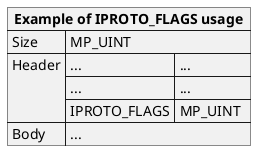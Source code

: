 @startuml

skinparam {
    HyperlinkColor #0077FF
    FontColor #313131
    BorderColor #313131
    BackgroundColor transparent
}

json "**Example of IPROTO_FLAGS usage**" as flags_example {
    "Size": "MP_UINT",
    "Header": {
      "...": "...",
      "...": "...",
      "IPROTO_FLAGS": "MP_UINT"
    },
    "Body": "..."
}

@enduml
